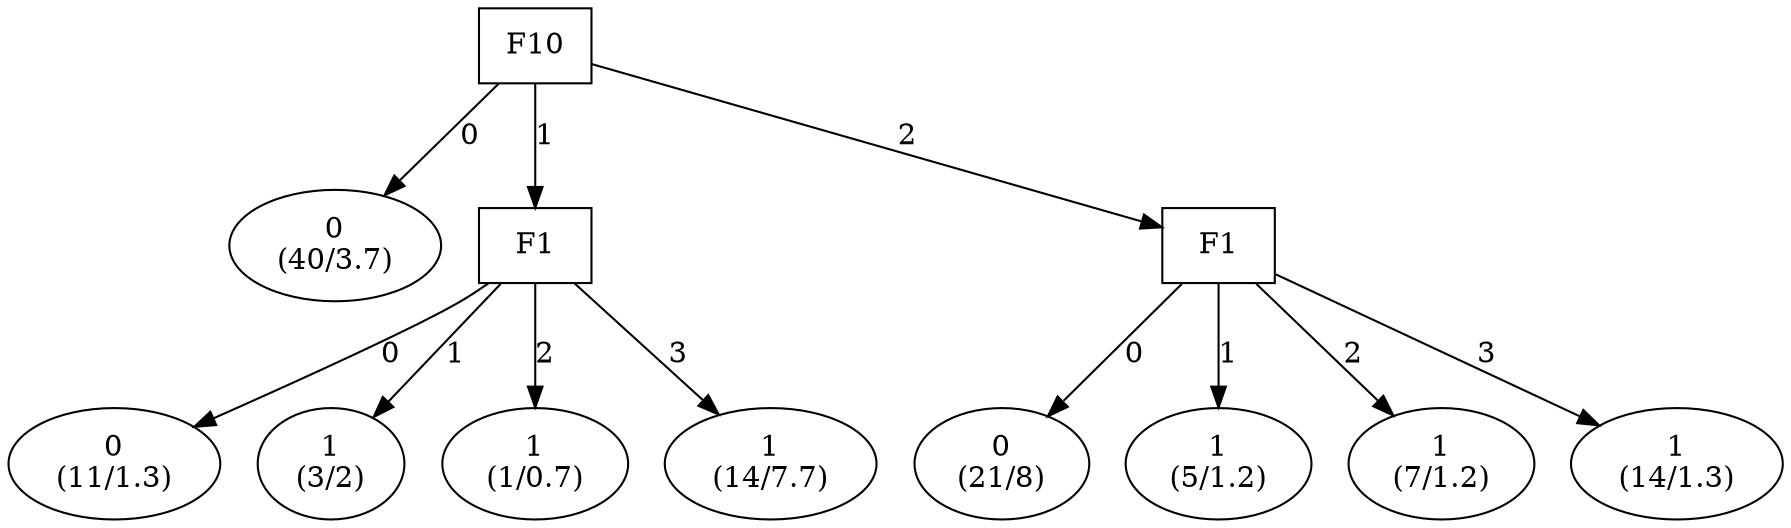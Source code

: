 digraph YaDT {
n0 [ shape=box, label="F10\n"]
n0 -> n1 [label="0"]
n1 [ shape=ellipse, label="0\n(40/3.7)"]
n0 -> n2 [label="1"]
n2 [ shape=box, label="F1\n"]
n2 -> n3 [label="0"]
n3 [ shape=ellipse, label="0\n(11/1.3)"]
n2 -> n4 [label="1"]
n4 [ shape=ellipse, label="1\n(3/2)"]
n2 -> n5 [label="2"]
n5 [ shape=ellipse, label="1\n(1/0.7)"]
n2 -> n6 [label="3"]
n6 [ shape=ellipse, label="1\n(14/7.7)"]
n0 -> n8 [label="2"]
n8 [ shape=box, label="F1\n"]
n8 -> n9 [label="0"]
n9 [ shape=ellipse, label="0\n(21/8)"]
n8 -> n10 [label="1"]
n10 [ shape=ellipse, label="1\n(5/1.2)"]
n8 -> n11 [label="2"]
n11 [ shape=ellipse, label="1\n(7/1.2)"]
n8 -> n12 [label="3"]
n12 [ shape=ellipse, label="1\n(14/1.3)"]
}
